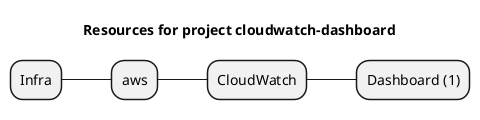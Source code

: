 @startmindmap
title Resources for project cloudwatch-dashboard
skinparam monochrome true
+ Infra
++ aws
+++ CloudWatch
++++ Dashboard (1)
@endmindmap